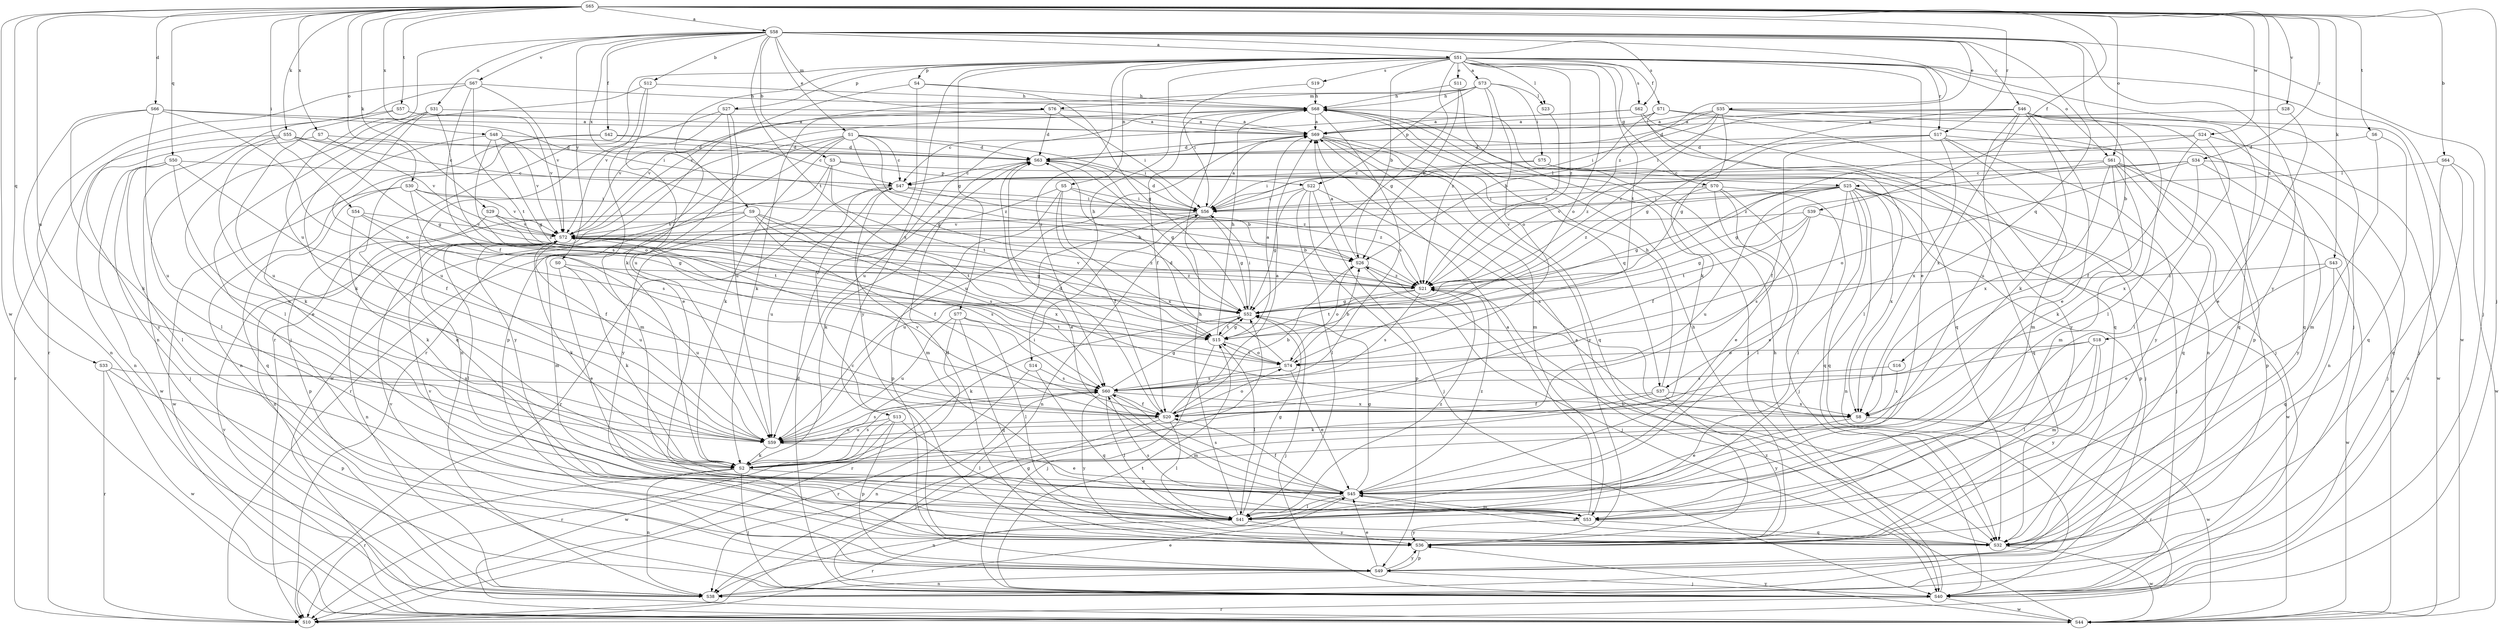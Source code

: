 strict digraph  {
S65;
S58;
S51;
S73;
S69;
S64;
S16;
S3;
S12;
S26;
S46;
S47;
S66;
S63;
S35;
S1;
S11;
S45;
S39;
S42;
S71;
S20;
S77;
S70;
S52;
S14;
S68;
S54;
S75;
S56;
S40;
S43;
S29;
S55;
S2;
S23;
S25;
S41;
S76;
S53;
S31;
S5;
S38;
S30;
S61;
S74;
S4;
S27;
S22;
S49;
S33;
S50;
S37;
S32;
S34;
S17;
S10;
S62;
S19;
S60;
S6;
S57;
S15;
S59;
S28;
S67;
S72;
S24;
S44;
S48;
S7;
S9;
S13;
S8;
S0;
S36;
S18;
S21;
S65 -> S58  [label=a];
S65 -> S64  [label=b];
S65 -> S66  [label=d];
S65 -> S39  [label=f];
S65 -> S54  [label=i];
S65 -> S40  [label=j];
S65 -> S43  [label=k];
S65 -> S29  [label=k];
S65 -> S55  [label=k];
S65 -> S30  [label=o];
S65 -> S61  [label=o];
S65 -> S33  [label=q];
S65 -> S50  [label=q];
S65 -> S34  [label=r];
S65 -> S17  [label=r];
S65 -> S6  [label=t];
S65 -> S57  [label=t];
S65 -> S59  [label=u];
S65 -> S28  [label=v];
S65 -> S24  [label=w];
S65 -> S44  [label=w];
S65 -> S48  [label=x];
S65 -> S7  [label=x];
S65 -> S18  [label=z];
S58 -> S51  [label=a];
S58 -> S16  [label=b];
S58 -> S3  [label=b];
S58 -> S12  [label=b];
S58 -> S46  [label=c];
S58 -> S35  [label=e];
S58 -> S1  [label=e];
S58 -> S42  [label=f];
S58 -> S40  [label=j];
S58 -> S76  [label=m];
S58 -> S31  [label=n];
S58 -> S37  [label=q];
S58 -> S62  [label=s];
S58 -> S15  [label=t];
S58 -> S59  [label=u];
S58 -> S67  [label=v];
S58 -> S9  [label=x];
S58 -> S0  [label=y];
S58 -> S36  [label=y];
S58 -> S21  [label=z];
S51 -> S73  [label=a];
S51 -> S26  [label=b];
S51 -> S11  [label=e];
S51 -> S45  [label=e];
S51 -> S71  [label=f];
S51 -> S77  [label=g];
S51 -> S70  [label=g];
S51 -> S52  [label=g];
S51 -> S14  [label=h];
S51 -> S40  [label=j];
S51 -> S2  [label=k];
S51 -> S23  [label=l];
S51 -> S5  [label=n];
S51 -> S61  [label=o];
S51 -> S74  [label=o];
S51 -> S4  [label=p];
S51 -> S27  [label=p];
S51 -> S17  [label=r];
S51 -> S10  [label=r];
S51 -> S62  [label=s];
S51 -> S19  [label=s];
S51 -> S60  [label=s];
S51 -> S15  [label=t];
S51 -> S44  [label=w];
S51 -> S13  [label=x];
S51 -> S21  [label=z];
S73 -> S68  [label=h];
S73 -> S75  [label=i];
S73 -> S23  [label=l];
S73 -> S76  [label=m];
S73 -> S74  [label=o];
S73 -> S22  [label=p];
S73 -> S72  [label=v];
S73 -> S21  [label=z];
S69 -> S63  [label=d];
S69 -> S53  [label=m];
S69 -> S37  [label=q];
S69 -> S32  [label=q];
S69 -> S59  [label=u];
S69 -> S36  [label=y];
S64 -> S25  [label=l];
S64 -> S38  [label=n];
S64 -> S32  [label=q];
S64 -> S44  [label=w];
S16 -> S60  [label=s];
S16 -> S8  [label=x];
S3 -> S25  [label=l];
S3 -> S22  [label=p];
S3 -> S10  [label=r];
S3 -> S15  [label=t];
S3 -> S36  [label=y];
S12 -> S68  [label=h];
S12 -> S40  [label=j];
S12 -> S59  [label=u];
S12 -> S72  [label=v];
S26 -> S69  [label=a];
S26 -> S40  [label=j];
S26 -> S74  [label=o];
S26 -> S21  [label=z];
S46 -> S69  [label=a];
S46 -> S45  [label=e];
S46 -> S52  [label=g];
S46 -> S56  [label=i];
S46 -> S2  [label=k];
S46 -> S41  [label=l];
S46 -> S49  [label=p];
S46 -> S32  [label=q];
S46 -> S59  [label=u];
S46 -> S8  [label=x];
S47 -> S56  [label=i];
S47 -> S53  [label=m];
S47 -> S10  [label=r];
S47 -> S59  [label=u];
S47 -> S21  [label=z];
S66 -> S69  [label=a];
S66 -> S56  [label=i];
S66 -> S2  [label=k];
S66 -> S38  [label=n];
S66 -> S74  [label=o];
S66 -> S59  [label=u];
S63 -> S47  [label=c];
S63 -> S45  [label=e];
S63 -> S52  [label=g];
S63 -> S21  [label=z];
S35 -> S69  [label=a];
S35 -> S63  [label=d];
S35 -> S52  [label=g];
S35 -> S56  [label=i];
S35 -> S40  [label=j];
S35 -> S32  [label=q];
S35 -> S21  [label=z];
S1 -> S47  [label=c];
S1 -> S63  [label=d];
S1 -> S52  [label=g];
S1 -> S56  [label=i];
S1 -> S2  [label=k];
S1 -> S53  [label=m];
S1 -> S44  [label=w];
S1 -> S36  [label=y];
S1 -> S21  [label=z];
S11 -> S26  [label=b];
S11 -> S68  [label=h];
S11 -> S2  [label=k];
S45 -> S20  [label=f];
S45 -> S52  [label=g];
S45 -> S41  [label=l];
S45 -> S53  [label=m];
S45 -> S38  [label=n];
S45 -> S60  [label=s];
S45 -> S21  [label=z];
S39 -> S52  [label=g];
S39 -> S60  [label=s];
S39 -> S15  [label=t];
S39 -> S72  [label=v];
S39 -> S44  [label=w];
S42 -> S47  [label=c];
S42 -> S63  [label=d];
S42 -> S38  [label=n];
S42 -> S32  [label=q];
S71 -> S69  [label=a];
S71 -> S26  [label=b];
S71 -> S40  [label=j];
S71 -> S41  [label=l];
S71 -> S32  [label=q];
S20 -> S69  [label=a];
S20 -> S26  [label=b];
S20 -> S63  [label=d];
S20 -> S40  [label=j];
S20 -> S41  [label=l];
S20 -> S74  [label=o];
S20 -> S59  [label=u];
S20 -> S72  [label=v];
S77 -> S41  [label=l];
S77 -> S32  [label=q];
S77 -> S10  [label=r];
S77 -> S15  [label=t];
S77 -> S59  [label=u];
S70 -> S45  [label=e];
S70 -> S20  [label=f];
S70 -> S56  [label=i];
S70 -> S40  [label=j];
S70 -> S41  [label=l];
S70 -> S32  [label=q];
S52 -> S56  [label=i];
S52 -> S40  [label=j];
S52 -> S2  [label=k];
S52 -> S15  [label=t];
S14 -> S32  [label=q];
S14 -> S10  [label=r];
S14 -> S60  [label=s];
S68 -> S69  [label=a];
S68 -> S20  [label=f];
S68 -> S40  [label=j];
S68 -> S32  [label=q];
S68 -> S60  [label=s];
S68 -> S59  [label=u];
S68 -> S72  [label=v];
S54 -> S20  [label=f];
S54 -> S52  [label=g];
S54 -> S2  [label=k];
S54 -> S72  [label=v];
S75 -> S47  [label=c];
S75 -> S56  [label=i];
S75 -> S40  [label=j];
S75 -> S32  [label=q];
S56 -> S69  [label=a];
S56 -> S63  [label=d];
S56 -> S52  [label=g];
S56 -> S38  [label=n];
S56 -> S59  [label=u];
S56 -> S72  [label=v];
S40 -> S63  [label=d];
S40 -> S68  [label=h];
S40 -> S10  [label=r];
S40 -> S15  [label=t];
S40 -> S44  [label=w];
S43 -> S45  [label=e];
S43 -> S32  [label=q];
S43 -> S44  [label=w];
S43 -> S21  [label=z];
S29 -> S26  [label=b];
S29 -> S49  [label=p];
S29 -> S15  [label=t];
S29 -> S72  [label=v];
S55 -> S47  [label=c];
S55 -> S63  [label=d];
S55 -> S52  [label=g];
S55 -> S2  [label=k];
S55 -> S41  [label=l];
S55 -> S10  [label=r];
S2 -> S45  [label=e];
S2 -> S56  [label=i];
S2 -> S40  [label=j];
S2 -> S38  [label=n];
S2 -> S10  [label=r];
S2 -> S60  [label=s];
S23 -> S21  [label=z];
S25 -> S45  [label=e];
S25 -> S52  [label=g];
S25 -> S56  [label=i];
S25 -> S40  [label=j];
S25 -> S41  [label=l];
S25 -> S38  [label=n];
S25 -> S49  [label=p];
S25 -> S32  [label=q];
S25 -> S59  [label=u];
S25 -> S72  [label=v];
S25 -> S8  [label=x];
S25 -> S21  [label=z];
S41 -> S52  [label=g];
S41 -> S68  [label=h];
S41 -> S10  [label=r];
S41 -> S36  [label=y];
S41 -> S21  [label=z];
S76 -> S69  [label=a];
S76 -> S63  [label=d];
S76 -> S56  [label=i];
S76 -> S2  [label=k];
S76 -> S72  [label=v];
S53 -> S69  [label=a];
S53 -> S32  [label=q];
S53 -> S60  [label=s];
S53 -> S36  [label=y];
S31 -> S69  [label=a];
S31 -> S2  [label=k];
S31 -> S41  [label=l];
S31 -> S60  [label=s];
S31 -> S59  [label=u];
S5 -> S26  [label=b];
S5 -> S20  [label=f];
S5 -> S56  [label=i];
S5 -> S2  [label=k];
S5 -> S49  [label=p];
S5 -> S8  [label=x];
S38 -> S45  [label=e];
S30 -> S56  [label=i];
S30 -> S32  [label=q];
S30 -> S60  [label=s];
S30 -> S72  [label=v];
S30 -> S44  [label=w];
S30 -> S21  [label=z];
S61 -> S47  [label=c];
S61 -> S52  [label=g];
S61 -> S2  [label=k];
S61 -> S53  [label=m];
S61 -> S49  [label=p];
S61 -> S32  [label=q];
S61 -> S44  [label=w];
S61 -> S8  [label=x];
S74 -> S26  [label=b];
S74 -> S63  [label=d];
S74 -> S45  [label=e];
S74 -> S60  [label=s];
S74 -> S15  [label=t];
S4 -> S52  [label=g];
S4 -> S68  [label=h];
S4 -> S10  [label=r];
S4 -> S36  [label=y];
S27 -> S69  [label=a];
S27 -> S45  [label=e];
S27 -> S38  [label=n];
S27 -> S49  [label=p];
S27 -> S59  [label=u];
S22 -> S52  [label=g];
S22 -> S56  [label=i];
S22 -> S40  [label=j];
S22 -> S41  [label=l];
S22 -> S49  [label=p];
S22 -> S8  [label=x];
S49 -> S45  [label=e];
S49 -> S40  [label=j];
S49 -> S38  [label=n];
S49 -> S72  [label=v];
S49 -> S36  [label=y];
S33 -> S49  [label=p];
S33 -> S10  [label=r];
S33 -> S60  [label=s];
S33 -> S44  [label=w];
S50 -> S47  [label=c];
S50 -> S20  [label=f];
S50 -> S40  [label=j];
S50 -> S41  [label=l];
S50 -> S59  [label=u];
S50 -> S44  [label=w];
S37 -> S20  [label=f];
S37 -> S68  [label=h];
S37 -> S2  [label=k];
S37 -> S8  [label=x];
S37 -> S36  [label=y];
S32 -> S26  [label=b];
S32 -> S45  [label=e];
S32 -> S44  [label=w];
S34 -> S47  [label=c];
S34 -> S56  [label=i];
S34 -> S40  [label=j];
S34 -> S74  [label=o];
S34 -> S8  [label=x];
S34 -> S36  [label=y];
S17 -> S63  [label=d];
S17 -> S20  [label=f];
S17 -> S53  [label=m];
S17 -> S38  [label=n];
S17 -> S8  [label=x];
S17 -> S36  [label=y];
S17 -> S21  [label=z];
S10 -> S52  [label=g];
S62 -> S69  [label=a];
S62 -> S47  [label=c];
S62 -> S38  [label=n];
S62 -> S36  [label=y];
S19 -> S68  [label=h];
S19 -> S56  [label=i];
S60 -> S20  [label=f];
S60 -> S52  [label=g];
S60 -> S41  [label=l];
S60 -> S53  [label=m];
S60 -> S38  [label=n];
S60 -> S8  [label=x];
S60 -> S36  [label=y];
S6 -> S63  [label=d];
S6 -> S53  [label=m];
S6 -> S32  [label=q];
S57 -> S69  [label=a];
S57 -> S59  [label=u];
S57 -> S72  [label=v];
S57 -> S36  [label=y];
S15 -> S69  [label=a];
S15 -> S52  [label=g];
S15 -> S68  [label=h];
S15 -> S40  [label=j];
S15 -> S41  [label=l];
S15 -> S74  [label=o];
S59 -> S45  [label=e];
S59 -> S2  [label=k];
S59 -> S60  [label=s];
S28 -> S69  [label=a];
S28 -> S45  [label=e];
S67 -> S20  [label=f];
S67 -> S68  [label=h];
S67 -> S38  [label=n];
S67 -> S10  [label=r];
S67 -> S15  [label=t];
S67 -> S72  [label=v];
S72 -> S26  [label=b];
S72 -> S52  [label=g];
S72 -> S2  [label=k];
S72 -> S41  [label=l];
S72 -> S38  [label=n];
S72 -> S60  [label=s];
S72 -> S59  [label=u];
S72 -> S21  [label=z];
S24 -> S63  [label=d];
S24 -> S20  [label=f];
S24 -> S41  [label=l];
S24 -> S44  [label=w];
S24 -> S21  [label=z];
S44 -> S72  [label=v];
S44 -> S36  [label=y];
S44 -> S21  [label=z];
S48 -> S63  [label=d];
S48 -> S45  [label=e];
S48 -> S52  [label=g];
S48 -> S74  [label=o];
S48 -> S72  [label=v];
S48 -> S21  [label=z];
S7 -> S63  [label=d];
S7 -> S38  [label=n];
S7 -> S72  [label=v];
S9 -> S20  [label=f];
S9 -> S53  [label=m];
S9 -> S38  [label=n];
S9 -> S60  [label=s];
S9 -> S15  [label=t];
S9 -> S72  [label=v];
S9 -> S8  [label=x];
S13 -> S41  [label=l];
S13 -> S49  [label=p];
S13 -> S10  [label=r];
S13 -> S59  [label=u];
S13 -> S44  [label=w];
S8 -> S45  [label=e];
S8 -> S10  [label=r];
S8 -> S44  [label=w];
S0 -> S45  [label=e];
S0 -> S2  [label=k];
S0 -> S59  [label=u];
S0 -> S21  [label=z];
S36 -> S69  [label=a];
S36 -> S47  [label=c];
S36 -> S63  [label=d];
S36 -> S68  [label=h];
S36 -> S49  [label=p];
S36 -> S72  [label=v];
S18 -> S20  [label=f];
S18 -> S41  [label=l];
S18 -> S53  [label=m];
S18 -> S74  [label=o];
S18 -> S36  [label=y];
S21 -> S52  [label=g];
S21 -> S60  [label=s];
S21 -> S15  [label=t];
S21 -> S72  [label=v];
}
